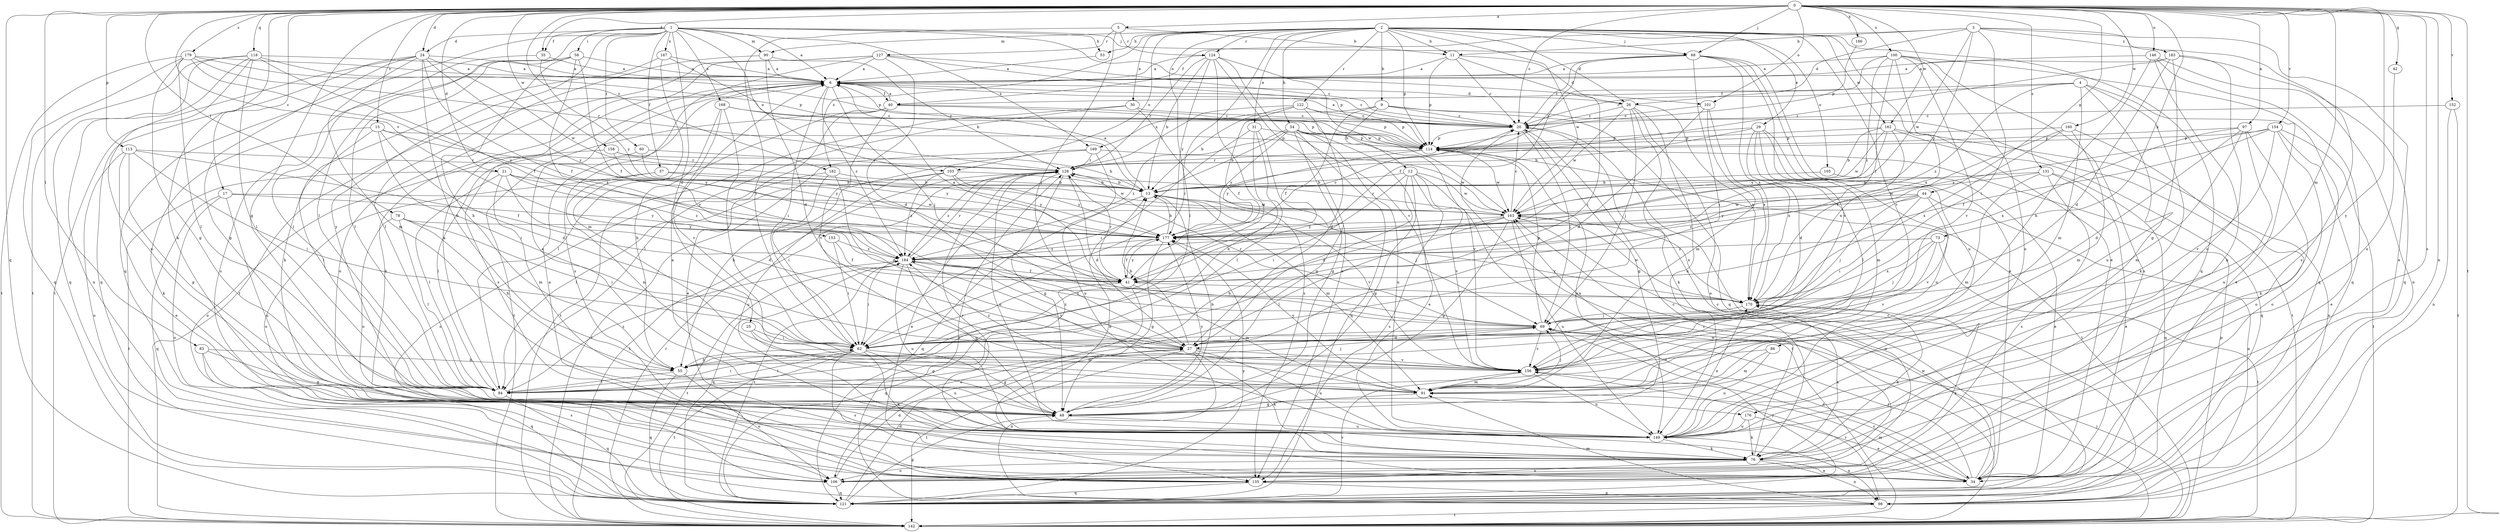 strict digraph  {
0;
1;
2;
3;
4;
5;
6;
9;
11;
12;
13;
15;
17;
20;
21;
24;
25;
26;
27;
29;
30;
31;
34;
35;
37;
40;
41;
42;
44;
48;
53;
54;
55;
58;
60;
62;
68;
69;
73;
76;
78;
83;
84;
86;
90;
91;
97;
98;
100;
101;
103;
105;
106;
113;
114;
118;
121;
122;
124;
127;
128;
131;
135;
142;
146;
149;
152;
153;
154;
156;
158;
160;
162;
163;
166;
167;
168;
169;
170;
176;
177;
179;
182;
183;
184;
0 -> 5  [label=a];
0 -> 15  [label=c];
0 -> 17  [label=c];
0 -> 20  [label=c];
0 -> 21  [label=d];
0 -> 24  [label=d];
0 -> 35  [label=f];
0 -> 42  [label=g];
0 -> 44  [label=g];
0 -> 48  [label=g];
0 -> 68  [label=j];
0 -> 73  [label=k];
0 -> 76  [label=k];
0 -> 78  [label=l];
0 -> 83  [label=l];
0 -> 86  [label=m];
0 -> 97  [label=n];
0 -> 98  [label=n];
0 -> 100  [label=o];
0 -> 101  [label=o];
0 -> 113  [label=p];
0 -> 118  [label=q];
0 -> 121  [label=q];
0 -> 131  [label=s];
0 -> 135  [label=s];
0 -> 142  [label=t];
0 -> 146  [label=u];
0 -> 152  [label=v];
0 -> 153  [label=v];
0 -> 154  [label=v];
0 -> 158  [label=w];
0 -> 160  [label=w];
0 -> 162  [label=w];
0 -> 166  [label=x];
0 -> 176  [label=y];
0 -> 179  [label=z];
0 -> 182  [label=z];
1 -> 6  [label=a];
1 -> 24  [label=d];
1 -> 25  [label=d];
1 -> 35  [label=f];
1 -> 37  [label=f];
1 -> 53  [label=h];
1 -> 58  [label=i];
1 -> 60  [label=i];
1 -> 68  [label=j];
1 -> 84  [label=l];
1 -> 90  [label=m];
1 -> 101  [label=o];
1 -> 103  [label=o];
1 -> 121  [label=q];
1 -> 167  [label=x];
1 -> 168  [label=x];
1 -> 169  [label=x];
1 -> 176  [label=y];
2 -> 9  [label=b];
2 -> 11  [label=b];
2 -> 26  [label=d];
2 -> 29  [label=e];
2 -> 30  [label=e];
2 -> 31  [label=e];
2 -> 34  [label=e];
2 -> 53  [label=h];
2 -> 54  [label=h];
2 -> 62  [label=i];
2 -> 68  [label=j];
2 -> 84  [label=l];
2 -> 90  [label=m];
2 -> 103  [label=o];
2 -> 105  [label=o];
2 -> 114  [label=p];
2 -> 121  [label=q];
2 -> 122  [label=r];
2 -> 124  [label=r];
2 -> 156  [label=v];
2 -> 162  [label=w];
2 -> 163  [label=w];
2 -> 182  [label=z];
3 -> 11  [label=b];
3 -> 26  [label=d];
3 -> 34  [label=e];
3 -> 40  [label=f];
3 -> 62  [label=i];
3 -> 135  [label=s];
3 -> 163  [label=w];
3 -> 177  [label=y];
3 -> 183  [label=z];
4 -> 20  [label=c];
4 -> 34  [label=e];
4 -> 40  [label=f];
4 -> 76  [label=k];
4 -> 91  [label=m];
4 -> 149  [label=u];
4 -> 184  [label=z];
5 -> 11  [label=b];
5 -> 62  [label=i];
5 -> 69  [label=j];
5 -> 124  [label=r];
5 -> 127  [label=r];
6 -> 20  [label=c];
6 -> 26  [label=d];
6 -> 40  [label=f];
6 -> 62  [label=i];
6 -> 69  [label=j];
6 -> 76  [label=k];
6 -> 135  [label=s];
6 -> 184  [label=z];
9 -> 12  [label=b];
9 -> 20  [label=c];
9 -> 41  [label=f];
9 -> 121  [label=q];
9 -> 142  [label=t];
9 -> 169  [label=x];
11 -> 6  [label=a];
11 -> 20  [label=c];
11 -> 26  [label=d];
11 -> 62  [label=i];
11 -> 114  [label=p];
12 -> 13  [label=b];
12 -> 27  [label=d];
12 -> 48  [label=g];
12 -> 62  [label=i];
12 -> 135  [label=s];
12 -> 142  [label=t];
12 -> 156  [label=v];
12 -> 163  [label=w];
13 -> 6  [label=a];
13 -> 69  [label=j];
13 -> 91  [label=m];
13 -> 121  [label=q];
13 -> 156  [label=v];
13 -> 163  [label=w];
15 -> 27  [label=d];
15 -> 62  [label=i];
15 -> 76  [label=k];
15 -> 84  [label=l];
15 -> 114  [label=p];
15 -> 177  [label=y];
17 -> 106  [label=o];
17 -> 121  [label=q];
17 -> 149  [label=u];
17 -> 163  [label=w];
17 -> 177  [label=y];
20 -> 6  [label=a];
20 -> 48  [label=g];
20 -> 69  [label=j];
20 -> 114  [label=p];
21 -> 13  [label=b];
21 -> 27  [label=d];
21 -> 84  [label=l];
21 -> 91  [label=m];
21 -> 142  [label=t];
21 -> 177  [label=y];
21 -> 184  [label=z];
24 -> 6  [label=a];
24 -> 41  [label=f];
24 -> 48  [label=g];
24 -> 55  [label=h];
24 -> 91  [label=m];
24 -> 121  [label=q];
24 -> 142  [label=t];
24 -> 163  [label=w];
24 -> 184  [label=z];
25 -> 48  [label=g];
25 -> 62  [label=i];
25 -> 91  [label=m];
26 -> 20  [label=c];
26 -> 69  [label=j];
26 -> 76  [label=k];
26 -> 106  [label=o];
26 -> 149  [label=u];
26 -> 163  [label=w];
26 -> 170  [label=x];
27 -> 13  [label=b];
27 -> 76  [label=k];
27 -> 98  [label=n];
27 -> 142  [label=t];
27 -> 149  [label=u];
27 -> 156  [label=v];
27 -> 184  [label=z];
29 -> 13  [label=b];
29 -> 27  [label=d];
29 -> 84  [label=l];
29 -> 91  [label=m];
29 -> 114  [label=p];
29 -> 149  [label=u];
29 -> 170  [label=x];
30 -> 20  [label=c];
30 -> 84  [label=l];
30 -> 135  [label=s];
30 -> 142  [label=t];
31 -> 48  [label=g];
31 -> 55  [label=h];
31 -> 62  [label=i];
31 -> 84  [label=l];
31 -> 114  [label=p];
34 -> 20  [label=c];
34 -> 69  [label=j];
34 -> 91  [label=m];
34 -> 156  [label=v];
34 -> 163  [label=w];
35 -> 6  [label=a];
35 -> 84  [label=l];
35 -> 177  [label=y];
37 -> 13  [label=b];
37 -> 91  [label=m];
37 -> 106  [label=o];
37 -> 177  [label=y];
40 -> 6  [label=a];
40 -> 20  [label=c];
40 -> 34  [label=e];
40 -> 84  [label=l];
40 -> 114  [label=p];
40 -> 142  [label=t];
40 -> 156  [label=v];
41 -> 6  [label=a];
41 -> 91  [label=m];
41 -> 106  [label=o];
41 -> 121  [label=q];
41 -> 128  [label=r];
41 -> 170  [label=x];
41 -> 177  [label=y];
42 -> 149  [label=u];
44 -> 62  [label=i];
44 -> 69  [label=j];
44 -> 98  [label=n];
44 -> 156  [label=v];
44 -> 163  [label=w];
44 -> 177  [label=y];
44 -> 184  [label=z];
48 -> 6  [label=a];
48 -> 13  [label=b];
48 -> 149  [label=u];
48 -> 177  [label=y];
53 -> 6  [label=a];
54 -> 13  [label=b];
54 -> 34  [label=e];
54 -> 48  [label=g];
54 -> 114  [label=p];
54 -> 121  [label=q];
54 -> 149  [label=u];
54 -> 156  [label=v];
54 -> 177  [label=y];
54 -> 184  [label=z];
55 -> 69  [label=j];
55 -> 84  [label=l];
55 -> 106  [label=o];
55 -> 121  [label=q];
58 -> 6  [label=a];
58 -> 41  [label=f];
58 -> 55  [label=h];
58 -> 84  [label=l];
58 -> 135  [label=s];
58 -> 170  [label=x];
60 -> 84  [label=l];
60 -> 128  [label=r];
60 -> 177  [label=y];
62 -> 48  [label=g];
62 -> 55  [label=h];
62 -> 76  [label=k];
62 -> 84  [label=l];
62 -> 135  [label=s];
62 -> 142  [label=t];
62 -> 149  [label=u];
68 -> 6  [label=a];
68 -> 20  [label=c];
68 -> 34  [label=e];
68 -> 41  [label=f];
68 -> 62  [label=i];
68 -> 149  [label=u];
68 -> 156  [label=v];
68 -> 170  [label=x];
69 -> 27  [label=d];
69 -> 34  [label=e];
69 -> 62  [label=i];
69 -> 114  [label=p];
69 -> 128  [label=r];
69 -> 156  [label=v];
69 -> 184  [label=z];
73 -> 69  [label=j];
73 -> 142  [label=t];
73 -> 156  [label=v];
73 -> 170  [label=x];
73 -> 184  [label=z];
76 -> 13  [label=b];
76 -> 34  [label=e];
76 -> 98  [label=n];
76 -> 106  [label=o];
76 -> 128  [label=r];
76 -> 135  [label=s];
76 -> 163  [label=w];
76 -> 170  [label=x];
78 -> 55  [label=h];
78 -> 62  [label=i];
78 -> 84  [label=l];
78 -> 149  [label=u];
78 -> 177  [label=y];
83 -> 48  [label=g];
83 -> 55  [label=h];
83 -> 121  [label=q];
83 -> 135  [label=s];
84 -> 6  [label=a];
84 -> 62  [label=i];
84 -> 121  [label=q];
84 -> 184  [label=z];
86 -> 91  [label=m];
86 -> 149  [label=u];
86 -> 156  [label=v];
90 -> 6  [label=a];
90 -> 27  [label=d];
90 -> 84  [label=l];
90 -> 128  [label=r];
91 -> 48  [label=g];
91 -> 69  [label=j];
91 -> 177  [label=y];
97 -> 27  [label=d];
97 -> 76  [label=k];
97 -> 91  [label=m];
97 -> 114  [label=p];
97 -> 149  [label=u];
97 -> 170  [label=x];
98 -> 20  [label=c];
98 -> 91  [label=m];
98 -> 128  [label=r];
98 -> 142  [label=t];
98 -> 156  [label=v];
100 -> 6  [label=a];
100 -> 41  [label=f];
100 -> 121  [label=q];
100 -> 128  [label=r];
100 -> 135  [label=s];
100 -> 149  [label=u];
100 -> 156  [label=v];
100 -> 170  [label=x];
100 -> 184  [label=z];
101 -> 20  [label=c];
101 -> 27  [label=d];
101 -> 91  [label=m];
101 -> 170  [label=x];
103 -> 13  [label=b];
103 -> 84  [label=l];
103 -> 149  [label=u];
103 -> 163  [label=w];
103 -> 177  [label=y];
103 -> 184  [label=z];
105 -> 13  [label=b];
105 -> 34  [label=e];
106 -> 20  [label=c];
106 -> 27  [label=d];
106 -> 121  [label=q];
106 -> 170  [label=x];
113 -> 34  [label=e];
113 -> 41  [label=f];
113 -> 48  [label=g];
113 -> 62  [label=i];
113 -> 106  [label=o];
113 -> 128  [label=r];
114 -> 128  [label=r];
114 -> 142  [label=t];
114 -> 149  [label=u];
114 -> 163  [label=w];
114 -> 177  [label=y];
118 -> 6  [label=a];
118 -> 41  [label=f];
118 -> 84  [label=l];
118 -> 98  [label=n];
118 -> 114  [label=p];
118 -> 121  [label=q];
118 -> 142  [label=t];
118 -> 149  [label=u];
121 -> 27  [label=d];
121 -> 48  [label=g];
121 -> 69  [label=j];
121 -> 156  [label=v];
121 -> 177  [label=y];
121 -> 184  [label=z];
122 -> 13  [label=b];
122 -> 20  [label=c];
122 -> 27  [label=d];
122 -> 41  [label=f];
122 -> 114  [label=p];
122 -> 128  [label=r];
124 -> 6  [label=a];
124 -> 13  [label=b];
124 -> 62  [label=i];
124 -> 128  [label=r];
124 -> 135  [label=s];
124 -> 156  [label=v];
124 -> 163  [label=w];
124 -> 177  [label=y];
127 -> 6  [label=a];
127 -> 20  [label=c];
127 -> 27  [label=d];
127 -> 106  [label=o];
127 -> 114  [label=p];
127 -> 135  [label=s];
127 -> 142  [label=t];
128 -> 13  [label=b];
128 -> 27  [label=d];
128 -> 34  [label=e];
128 -> 48  [label=g];
128 -> 142  [label=t];
128 -> 149  [label=u];
128 -> 184  [label=z];
131 -> 13  [label=b];
131 -> 34  [label=e];
131 -> 91  [label=m];
131 -> 121  [label=q];
131 -> 135  [label=s];
131 -> 163  [label=w];
135 -> 6  [label=a];
135 -> 98  [label=n];
135 -> 121  [label=q];
142 -> 20  [label=c];
142 -> 69  [label=j];
142 -> 114  [label=p];
142 -> 128  [label=r];
142 -> 163  [label=w];
146 -> 6  [label=a];
146 -> 55  [label=h];
146 -> 76  [label=k];
146 -> 98  [label=n];
146 -> 121  [label=q];
149 -> 6  [label=a];
149 -> 76  [label=k];
149 -> 98  [label=n];
149 -> 170  [label=x];
152 -> 20  [label=c];
152 -> 98  [label=n];
152 -> 142  [label=t];
153 -> 41  [label=f];
153 -> 62  [label=i];
153 -> 184  [label=z];
154 -> 34  [label=e];
154 -> 41  [label=f];
154 -> 106  [label=o];
154 -> 114  [label=p];
154 -> 142  [label=t];
154 -> 156  [label=v];
154 -> 177  [label=y];
156 -> 91  [label=m];
156 -> 149  [label=u];
156 -> 184  [label=z];
158 -> 13  [label=b];
158 -> 106  [label=o];
158 -> 128  [label=r];
158 -> 177  [label=y];
160 -> 41  [label=f];
160 -> 91  [label=m];
160 -> 106  [label=o];
160 -> 114  [label=p];
160 -> 170  [label=x];
162 -> 13  [label=b];
162 -> 98  [label=n];
162 -> 114  [label=p];
162 -> 121  [label=q];
162 -> 163  [label=w];
162 -> 170  [label=x];
162 -> 177  [label=y];
163 -> 20  [label=c];
163 -> 48  [label=g];
163 -> 55  [label=h];
163 -> 84  [label=l];
163 -> 128  [label=r];
163 -> 149  [label=u];
163 -> 170  [label=x];
163 -> 177  [label=y];
166 -> 114  [label=p];
167 -> 6  [label=a];
167 -> 13  [label=b];
167 -> 76  [label=k];
167 -> 91  [label=m];
168 -> 20  [label=c];
168 -> 55  [label=h];
168 -> 62  [label=i];
168 -> 114  [label=p];
168 -> 156  [label=v];
169 -> 55  [label=h];
169 -> 128  [label=r];
169 -> 142  [label=t];
169 -> 149  [label=u];
169 -> 163  [label=w];
170 -> 69  [label=j];
170 -> 76  [label=k];
170 -> 163  [label=w];
170 -> 177  [label=y];
176 -> 34  [label=e];
176 -> 76  [label=k];
176 -> 149  [label=u];
177 -> 13  [label=b];
177 -> 20  [label=c];
177 -> 41  [label=f];
177 -> 48  [label=g];
177 -> 184  [label=z];
179 -> 6  [label=a];
179 -> 48  [label=g];
179 -> 84  [label=l];
179 -> 114  [label=p];
179 -> 121  [label=q];
179 -> 128  [label=r];
179 -> 142  [label=t];
179 -> 184  [label=z];
182 -> 13  [label=b];
182 -> 27  [label=d];
182 -> 62  [label=i];
182 -> 135  [label=s];
183 -> 6  [label=a];
183 -> 27  [label=d];
183 -> 48  [label=g];
183 -> 121  [label=q];
183 -> 128  [label=r];
183 -> 149  [label=u];
184 -> 41  [label=f];
184 -> 48  [label=g];
184 -> 62  [label=i];
184 -> 121  [label=q];
184 -> 128  [label=r];
184 -> 142  [label=t];
184 -> 149  [label=u];
184 -> 156  [label=v];
}
